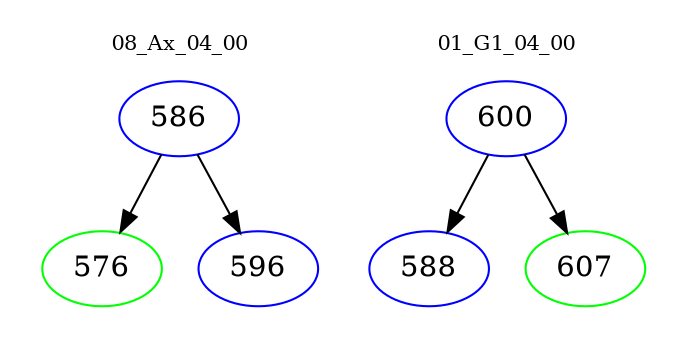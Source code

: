 digraph{
subgraph cluster_0 {
color = white
label = "08_Ax_04_00";
fontsize=10;
T0_586 [label="586", color="blue"]
T0_586 -> T0_576 [color="black"]
T0_576 [label="576", color="green"]
T0_586 -> T0_596 [color="black"]
T0_596 [label="596", color="blue"]
}
subgraph cluster_1 {
color = white
label = "01_G1_04_00";
fontsize=10;
T1_600 [label="600", color="blue"]
T1_600 -> T1_588 [color="black"]
T1_588 [label="588", color="blue"]
T1_600 -> T1_607 [color="black"]
T1_607 [label="607", color="green"]
}
}
